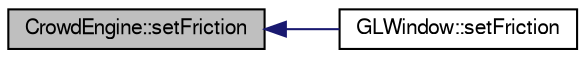 digraph "CrowdEngine::setFriction"
{
  edge [fontname="FreeSans",fontsize="10",labelfontname="FreeSans",labelfontsize="10"];
  node [fontname="FreeSans",fontsize="10",shape=record];
  rankdir="LR";
  Node1 [label="CrowdEngine::setFriction",height=0.2,width=0.4,color="black", fillcolor="grey75", style="filled" fontcolor="black"];
  Node1 -> Node2 [dir="back",color="midnightblue",fontsize="10",style="solid",fontname="FreeSans"];
  Node2 [label="GLWindow::setFriction",height=0.2,width=0.4,color="black", fillcolor="white", style="filled",URL="$class_g_l_window.html#af8440b069f6b55904a5c48dbd8bac853"];
}
